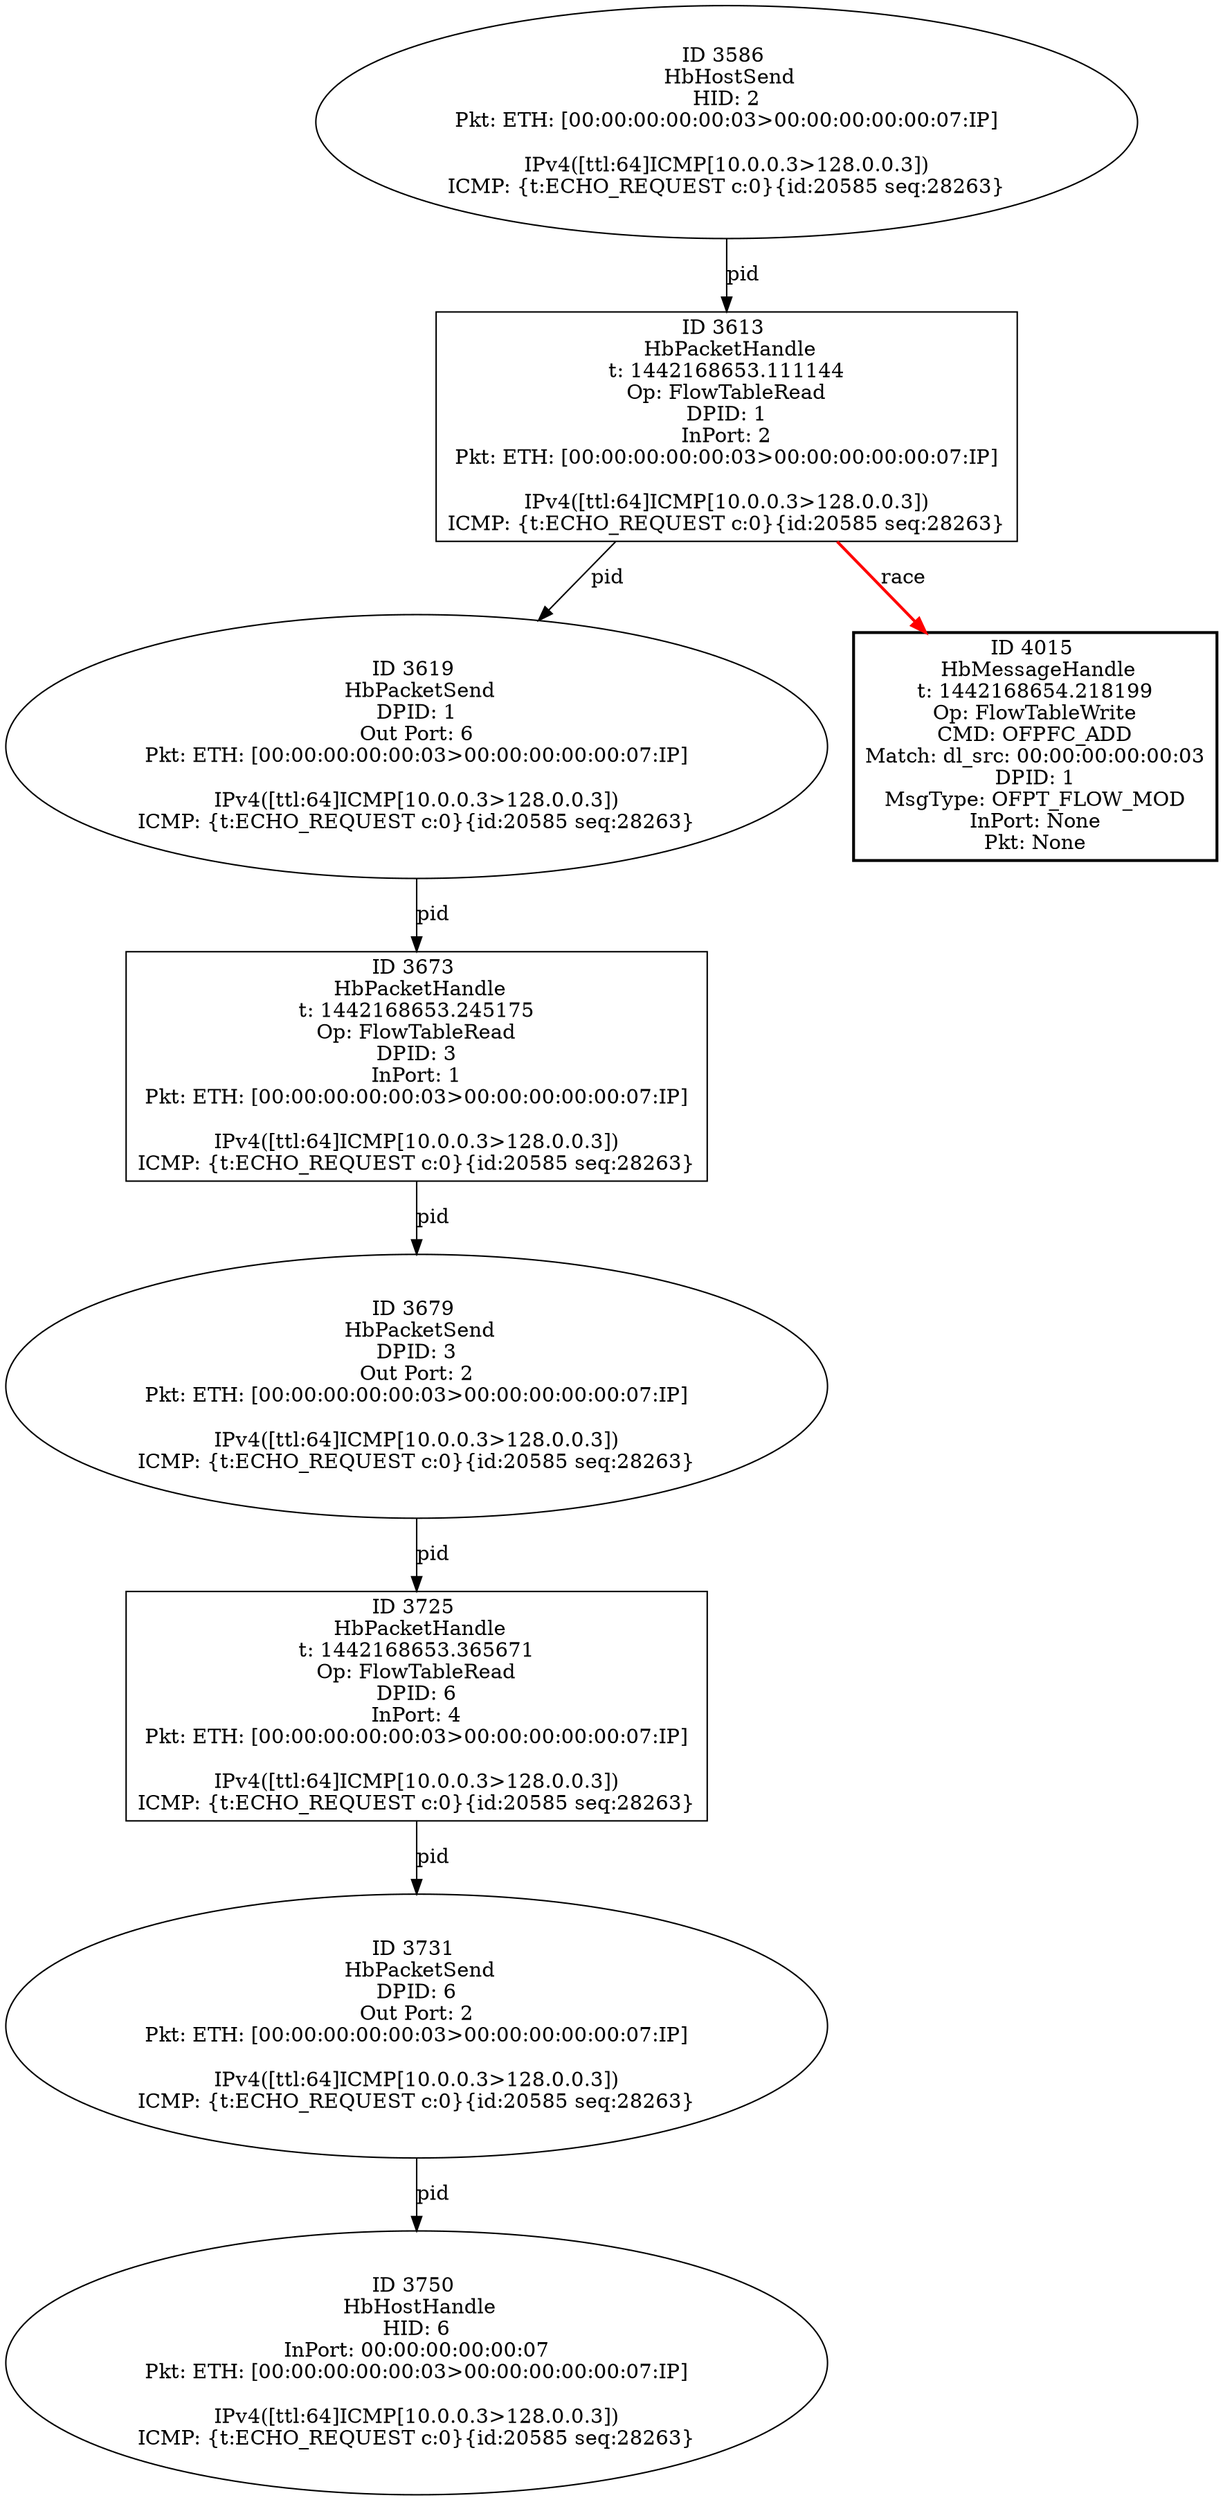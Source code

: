 strict digraph G {
3586 [shape=oval, event=<hb_events.HbHostSend object at 0x10af0ab10>, label="ID 3586 
 HbHostSend
HID: 2
Pkt: ETH: [00:00:00:00:00:03>00:00:00:00:00:07:IP]

IPv4([ttl:64]ICMP[10.0.0.3>128.0.0.3])
ICMP: {t:ECHO_REQUEST c:0}{id:20585 seq:28263}"];
3619 [shape=oval, event=<hb_events.HbPacketSend object at 0x10af18950>, label="ID 3619 
 HbPacketSend
DPID: 1
Out Port: 6
Pkt: ETH: [00:00:00:00:00:03>00:00:00:00:00:07:IP]

IPv4([ttl:64]ICMP[10.0.0.3>128.0.0.3])
ICMP: {t:ECHO_REQUEST c:0}{id:20585 seq:28263}"];
3750 [shape=oval, event=<hb_events.HbHostHandle object at 0x10af90850>, label="ID 3750 
 HbHostHandle
HID: 6
InPort: 00:00:00:00:00:07
Pkt: ETH: [00:00:00:00:00:03>00:00:00:00:00:07:IP]

IPv4([ttl:64]ICMP[10.0.0.3>128.0.0.3])
ICMP: {t:ECHO_REQUEST c:0}{id:20585 seq:28263}"];
3725 [shape=box, event=<hb_events.HbPacketHandle object at 0x10af7bd50>, label="ID 3725 
 HbPacketHandle
t: 1442168653.365671
Op: FlowTableRead
DPID: 6
InPort: 4
Pkt: ETH: [00:00:00:00:00:03>00:00:00:00:00:07:IP]

IPv4([ttl:64]ICMP[10.0.0.3>128.0.0.3])
ICMP: {t:ECHO_REQUEST c:0}{id:20585 seq:28263}"];
4015 [shape=box, style=bold, event=<hb_events.HbMessageHandle object at 0x10b06f150>, label="ID 4015 
 HbMessageHandle
t: 1442168654.218199
Op: FlowTableWrite
CMD: OFPFC_ADD
Match: dl_src: 00:00:00:00:00:03
DPID: 1
MsgType: OFPT_FLOW_MOD
InPort: None
Pkt: None"];
3731 [shape=oval, event=<hb_events.HbPacketSend object at 0x10af81a90>, label="ID 3731 
 HbPacketSend
DPID: 6
Out Port: 2
Pkt: ETH: [00:00:00:00:00:03>00:00:00:00:00:07:IP]

IPv4([ttl:64]ICMP[10.0.0.3>128.0.0.3])
ICMP: {t:ECHO_REQUEST c:0}{id:20585 seq:28263}"];
3673 [shape=box, event=<hb_events.HbPacketHandle object at 0x10af505d0>, label="ID 3673 
 HbPacketHandle
t: 1442168653.245175
Op: FlowTableRead
DPID: 3
InPort: 1
Pkt: ETH: [00:00:00:00:00:03>00:00:00:00:00:07:IP]

IPv4([ttl:64]ICMP[10.0.0.3>128.0.0.3])
ICMP: {t:ECHO_REQUEST c:0}{id:20585 seq:28263}"];
3613 [shape=box, event=<hb_events.HbPacketHandle object at 0x10af18590>, label="ID 3613 
 HbPacketHandle
t: 1442168653.111144
Op: FlowTableRead
DPID: 1
InPort: 2
Pkt: ETH: [00:00:00:00:00:03>00:00:00:00:00:07:IP]

IPv4([ttl:64]ICMP[10.0.0.3>128.0.0.3])
ICMP: {t:ECHO_REQUEST c:0}{id:20585 seq:28263}"];
3679 [shape=oval, event=<hb_events.HbPacketSend object at 0x10af50a50>, label="ID 3679 
 HbPacketSend
DPID: 3
Out Port: 2
Pkt: ETH: [00:00:00:00:00:03>00:00:00:00:00:07:IP]

IPv4([ttl:64]ICMP[10.0.0.3>128.0.0.3])
ICMP: {t:ECHO_REQUEST c:0}{id:20585 seq:28263}"];
3586 -> 3613  [rel=pid, label=pid];
3619 -> 3673  [rel=pid, label=pid];
3725 -> 3731  [rel=pid, label=pid];
3731 -> 3750  [rel=pid, label=pid];
3673 -> 3679  [rel=pid, label=pid];
3613 -> 3619  [rel=pid, label=pid];
3613 -> 4015  [harmful=True, color=red, style=bold, rel=race, label=race];
3679 -> 3725  [rel=pid, label=pid];
}
